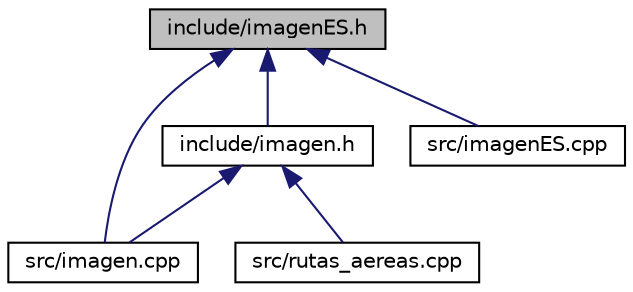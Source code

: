 digraph "include/imagenES.h"
{
 // LATEX_PDF_SIZE
  edge [fontname="Helvetica",fontsize="10",labelfontname="Helvetica",labelfontsize="10"];
  node [fontname="Helvetica",fontsize="10",shape=record];
  Node1 [label="include/imagenES.h",height=0.2,width=0.4,color="black", fillcolor="grey75", style="filled", fontcolor="black",tooltip="Fichero cabecera para la E/S de imágenes."];
  Node1 -> Node2 [dir="back",color="midnightblue",fontsize="10",style="solid"];
  Node2 [label="include/imagen.h",height=0.2,width=0.4,color="black", fillcolor="white", style="filled",URL="$imagen_8h.html",tooltip="Fichero cabecera para el TDA de imágenes."];
  Node2 -> Node3 [dir="back",color="midnightblue",fontsize="10",style="solid"];
  Node3 [label="src/imagen.cpp",height=0.2,width=0.4,color="black", fillcolor="white", style="filled",URL="$imagen_8cpp.html",tooltip="Fichero con definiciones para el TDA Imagen."];
  Node2 -> Node4 [dir="back",color="midnightblue",fontsize="10",style="solid"];
  Node4 [label="src/rutas_aereas.cpp",height=0.2,width=0.4,color="black", fillcolor="white", style="filled",URL="$rutas__aereas_8cpp.html",tooltip="Fichero de prueba para probar la práctica Final."];
  Node1 -> Node3 [dir="back",color="midnightblue",fontsize="10",style="solid"];
  Node1 -> Node5 [dir="back",color="midnightblue",fontsize="10",style="solid"];
  Node5 [label="src/imagenES.cpp",height=0.2,width=0.4,color="black", fillcolor="white", style="filled",URL="$imagen_e_s_8cpp.html",tooltip="Fichero con definiciones para la E/S de imágenes."];
}

